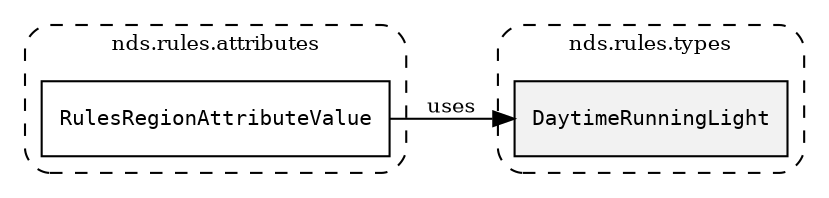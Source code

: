 /**
 * This dot file creates symbol collaboration diagram for DaytimeRunningLight.
 */
digraph ZSERIO
{
    node [shape=box, fontsize=10];
    rankdir="LR";
    fontsize=10;
    tooltip="DaytimeRunningLight collaboration diagram";

    subgraph "cluster_nds.rules.types"
    {
        style="dashed, rounded";
        label="nds.rules.types";
        tooltip="Package nds.rules.types";
        href="../../../content/packages/nds.rules.types.html#Package-nds-rules-types";
        target="_parent";

        "DaytimeRunningLight" [style="filled", fillcolor="#0000000D", target="_parent", label=<<font face="monospace"><table align="center" border="0" cellspacing="0" cellpadding="0"><tr><td href="../../../content/packages/nds.rules.types.html#Subtype-DaytimeRunningLight" title="Subtype defined in nds.rules.types">DaytimeRunningLight</td></tr></table></font>>];
    }

    subgraph "cluster_nds.rules.attributes"
    {
        style="dashed, rounded";
        label="nds.rules.attributes";
        tooltip="Package nds.rules.attributes";
        href="../../../content/packages/nds.rules.attributes.html#Package-nds-rules-attributes";
        target="_parent";

        "RulesRegionAttributeValue" [target="_parent", label=<<font face="monospace"><table align="center" border="0" cellspacing="0" cellpadding="0"><tr><td href="../../../content/packages/nds.rules.attributes.html#Choice-RulesRegionAttributeValue" title="Choice defined in nds.rules.attributes">RulesRegionAttributeValue</td></tr></table></font>>];
    }

    "RulesRegionAttributeValue" -> "DaytimeRunningLight" [label="uses", fontsize=10];
}

